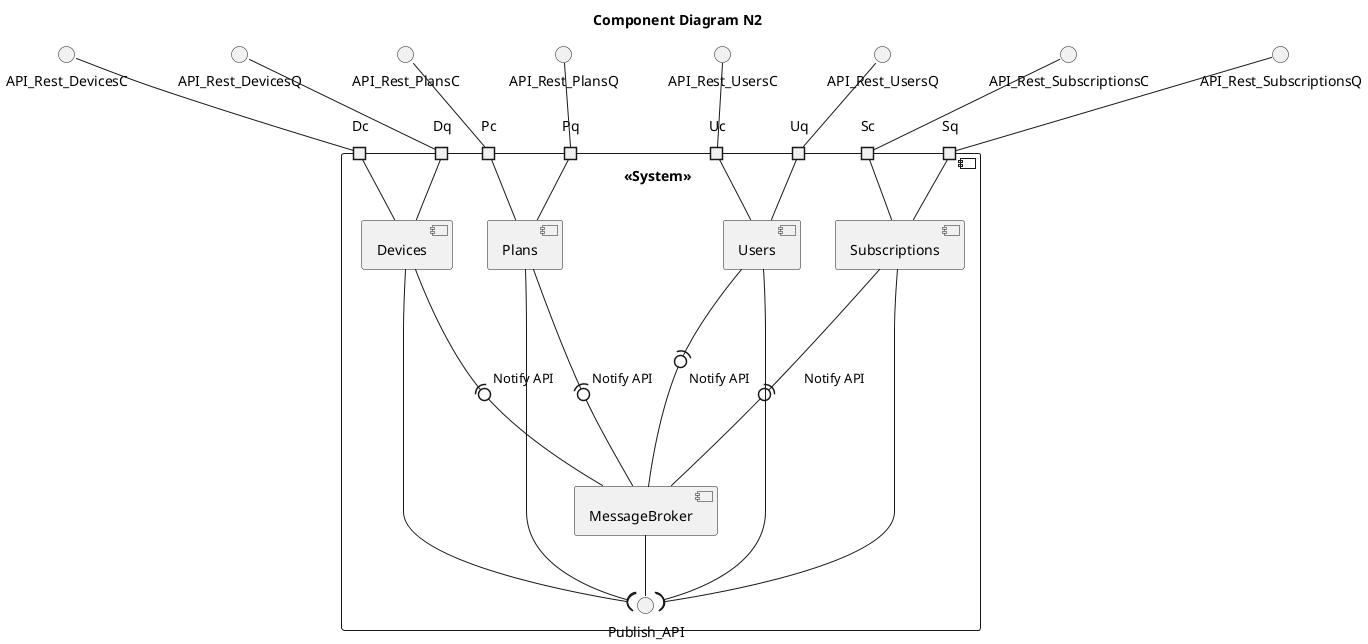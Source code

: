 @startuml
title "Component Diagram N2"

component "<< System >>  " {
  [Plans]
  Port "Pq"
  Port "Pc"

  [Subscriptions]
  Port "Sq"
  Port "Sc"

  [Devices]
  Port "Dq"
  Port "Dc"

  [Users]
  Port "Uq"
  Port "Uc"

  [MessageBroker] -- Publish_API

}


API_Rest_PlansQ -- "Pq"
"Pq" -- [Plans]
API_Rest_PlansC -- "Pc"
"Pc" -- [Plans]

API_Rest_DevicesQ -- "Dq"
"Dq" -- [Devices]
API_Rest_DevicesC -- "Dc"
"Dc" -- [Devices]

API_Rest_SubscriptionsQ -- "Sq"
"Sq" -- [Subscriptions]
API_Rest_SubscriptionsC -- "Sc"
"Sc" -- [Subscriptions]

API_Rest_UsersQ -- "Uq"
"Uq" -- [Users]
API_Rest_UsersC -- "Uc"
"Uc" -- [Users]


[Plans] --(0-- [MessageBroker] : Notify API
[Subscriptions] --(0-- [MessageBroker] : Notify API
[Devices] --(0-- [MessageBroker] : Notify API
[Users] --(0-- [MessageBroker] : Notify API
[Plans] -( Publish_API
[Subscriptions] -( Publish_API
[Devices] -( Publish_API
[Users] -( Publish_API

@enduml
